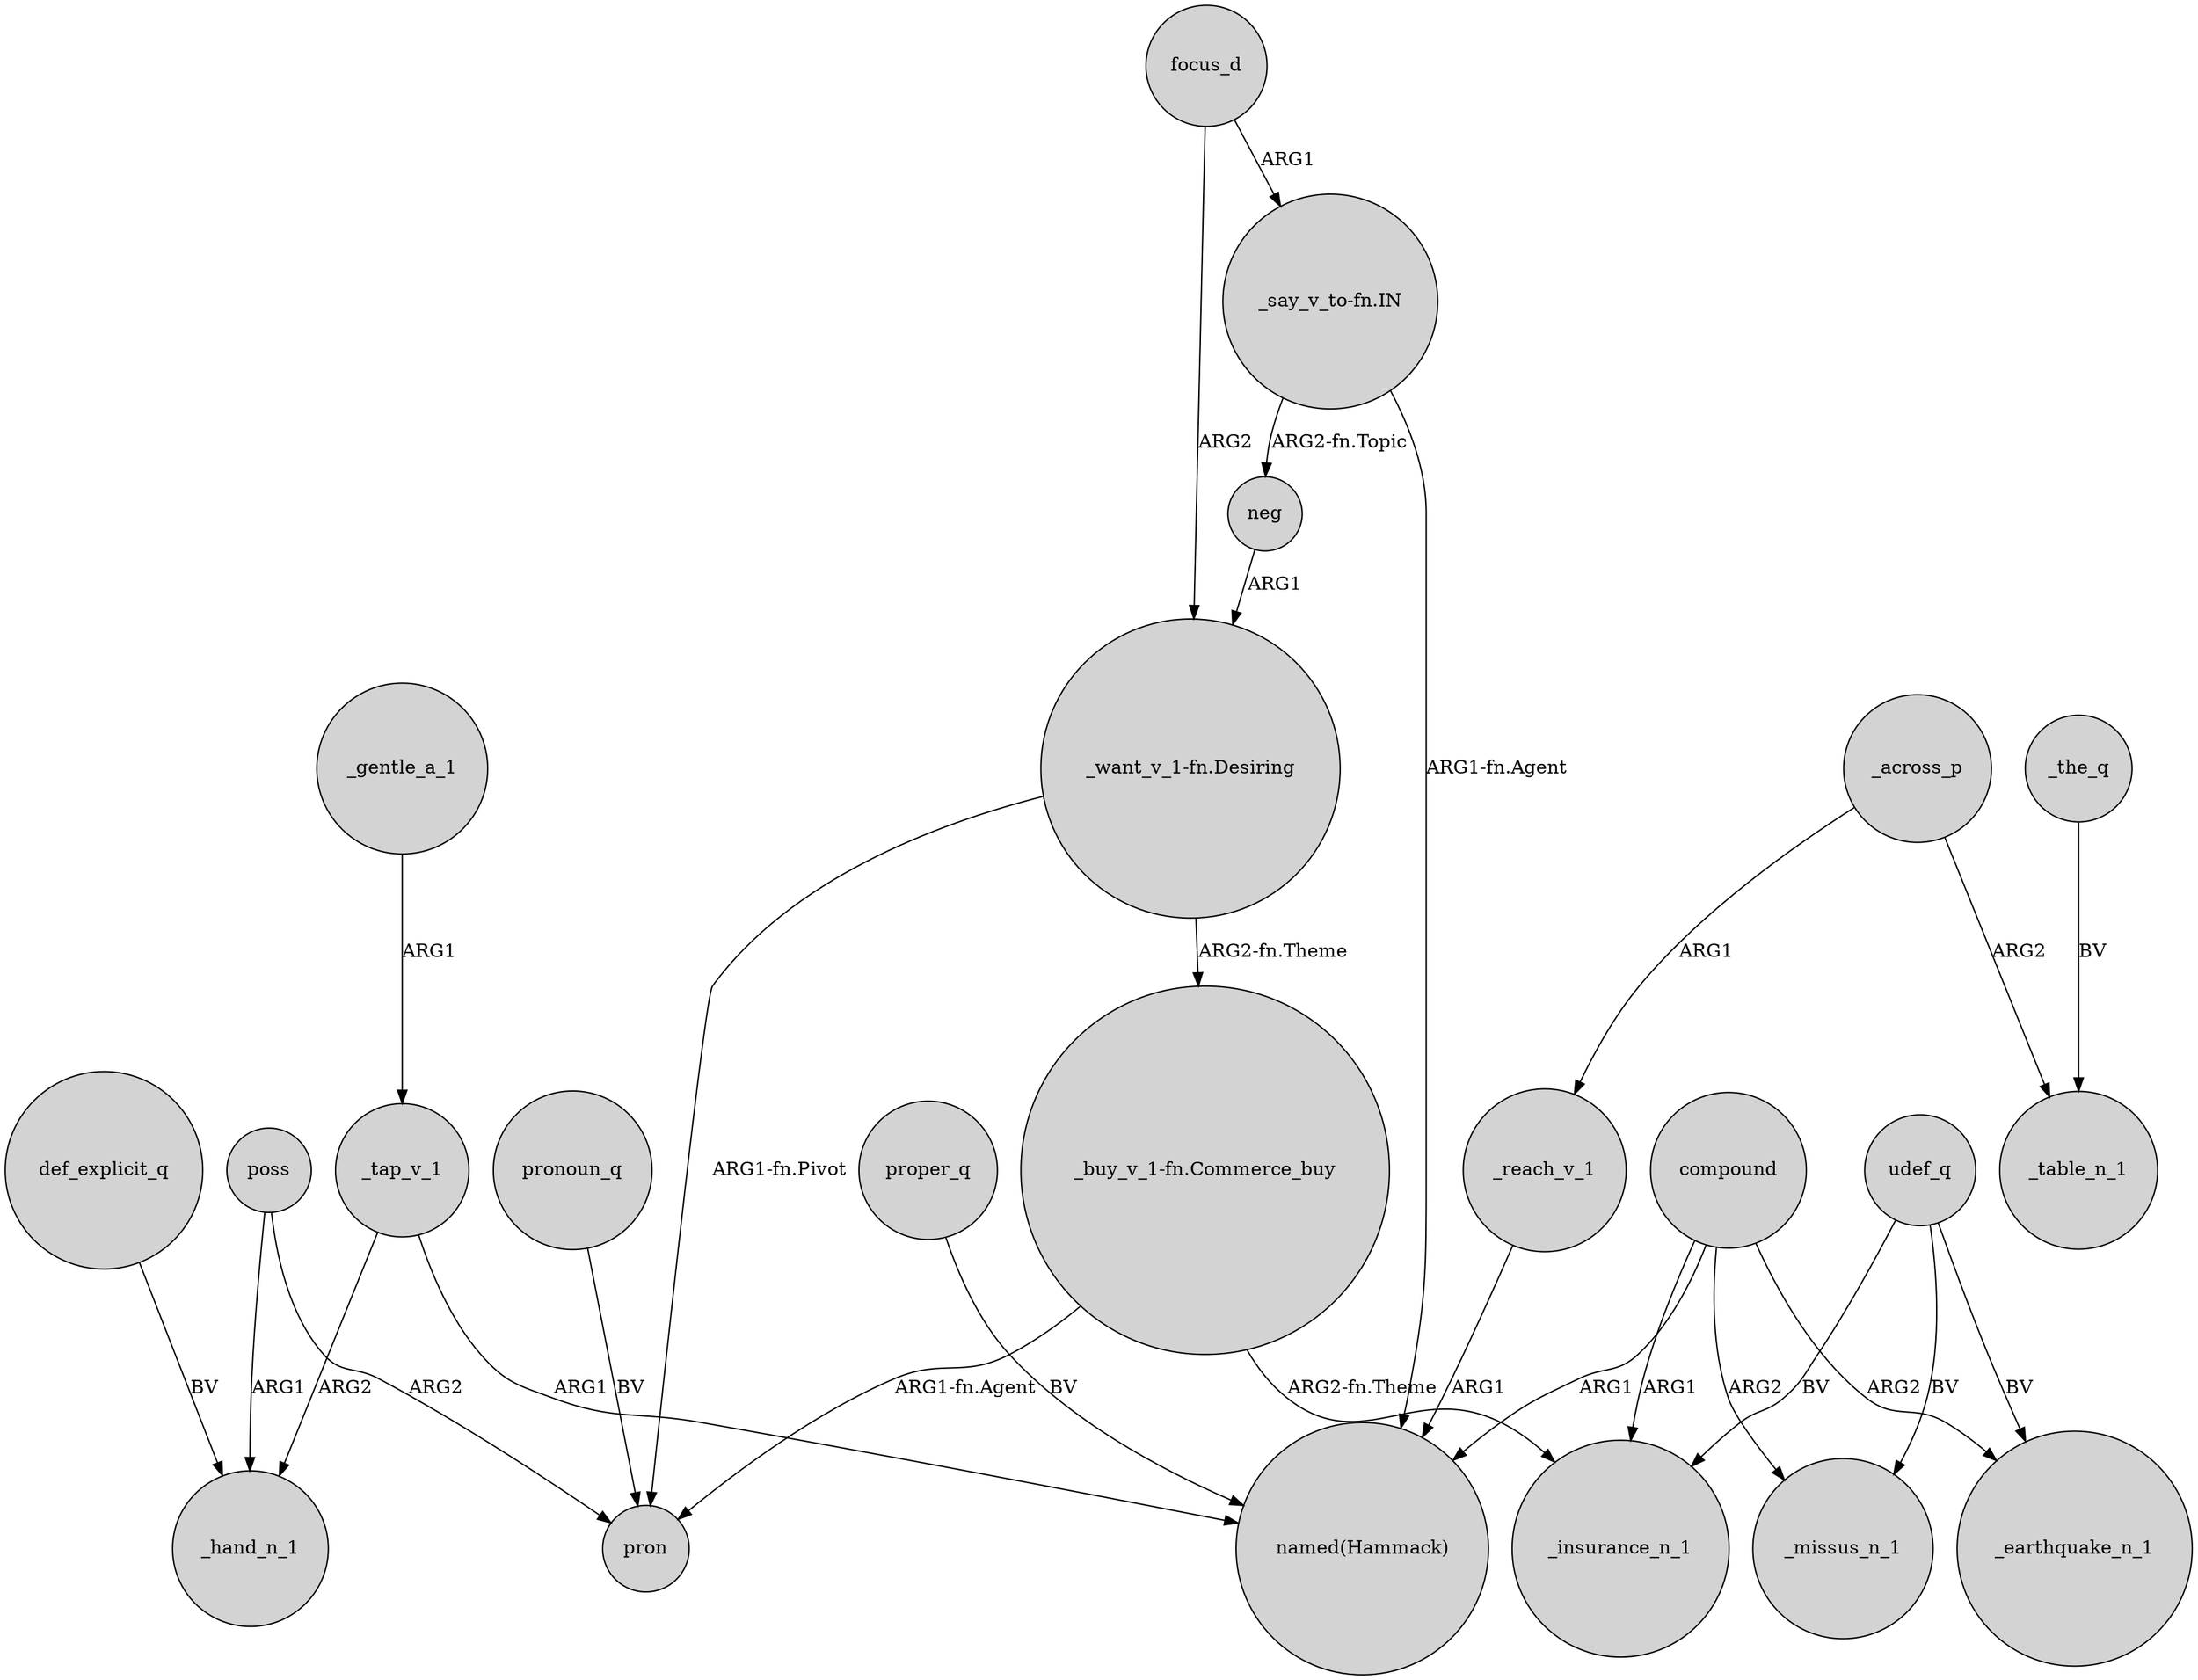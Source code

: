 digraph {
	node [shape=circle style=filled]
	compound -> _insurance_n_1 [label=ARG1]
	"_say_v_to-fn.IN" -> "named(Hammack)" [label="ARG1-fn.Agent"]
	compound -> _earthquake_n_1 [label=ARG2]
	poss -> pron [label=ARG2]
	"_buy_v_1-fn.Commerce_buy" -> _insurance_n_1 [label="ARG2-fn.Theme"]
	"_buy_v_1-fn.Commerce_buy" -> pron [label="ARG1-fn.Agent"]
	udef_q -> _insurance_n_1 [label=BV]
	"_want_v_1-fn.Desiring" -> pron [label="ARG1-fn.Pivot"]
	compound -> _missus_n_1 [label=ARG2]
	_the_q -> _table_n_1 [label=BV]
	udef_q -> _missus_n_1 [label=BV]
	_gentle_a_1 -> _tap_v_1 [label=ARG1]
	proper_q -> "named(Hammack)" [label=BV]
	pronoun_q -> pron [label=BV]
	def_explicit_q -> _hand_n_1 [label=BV]
	"_want_v_1-fn.Desiring" -> "_buy_v_1-fn.Commerce_buy" [label="ARG2-fn.Theme"]
	focus_d -> "_want_v_1-fn.Desiring" [label=ARG2]
	_reach_v_1 -> "named(Hammack)" [label=ARG1]
	compound -> "named(Hammack)" [label=ARG1]
	poss -> _hand_n_1 [label=ARG1]
	_across_p -> _reach_v_1 [label=ARG1]
	_tap_v_1 -> _hand_n_1 [label=ARG2]
	"_say_v_to-fn.IN" -> neg [label="ARG2-fn.Topic"]
	_across_p -> _table_n_1 [label=ARG2]
	_tap_v_1 -> "named(Hammack)" [label=ARG1]
	neg -> "_want_v_1-fn.Desiring" [label=ARG1]
	focus_d -> "_say_v_to-fn.IN" [label=ARG1]
	udef_q -> _earthquake_n_1 [label=BV]
}
